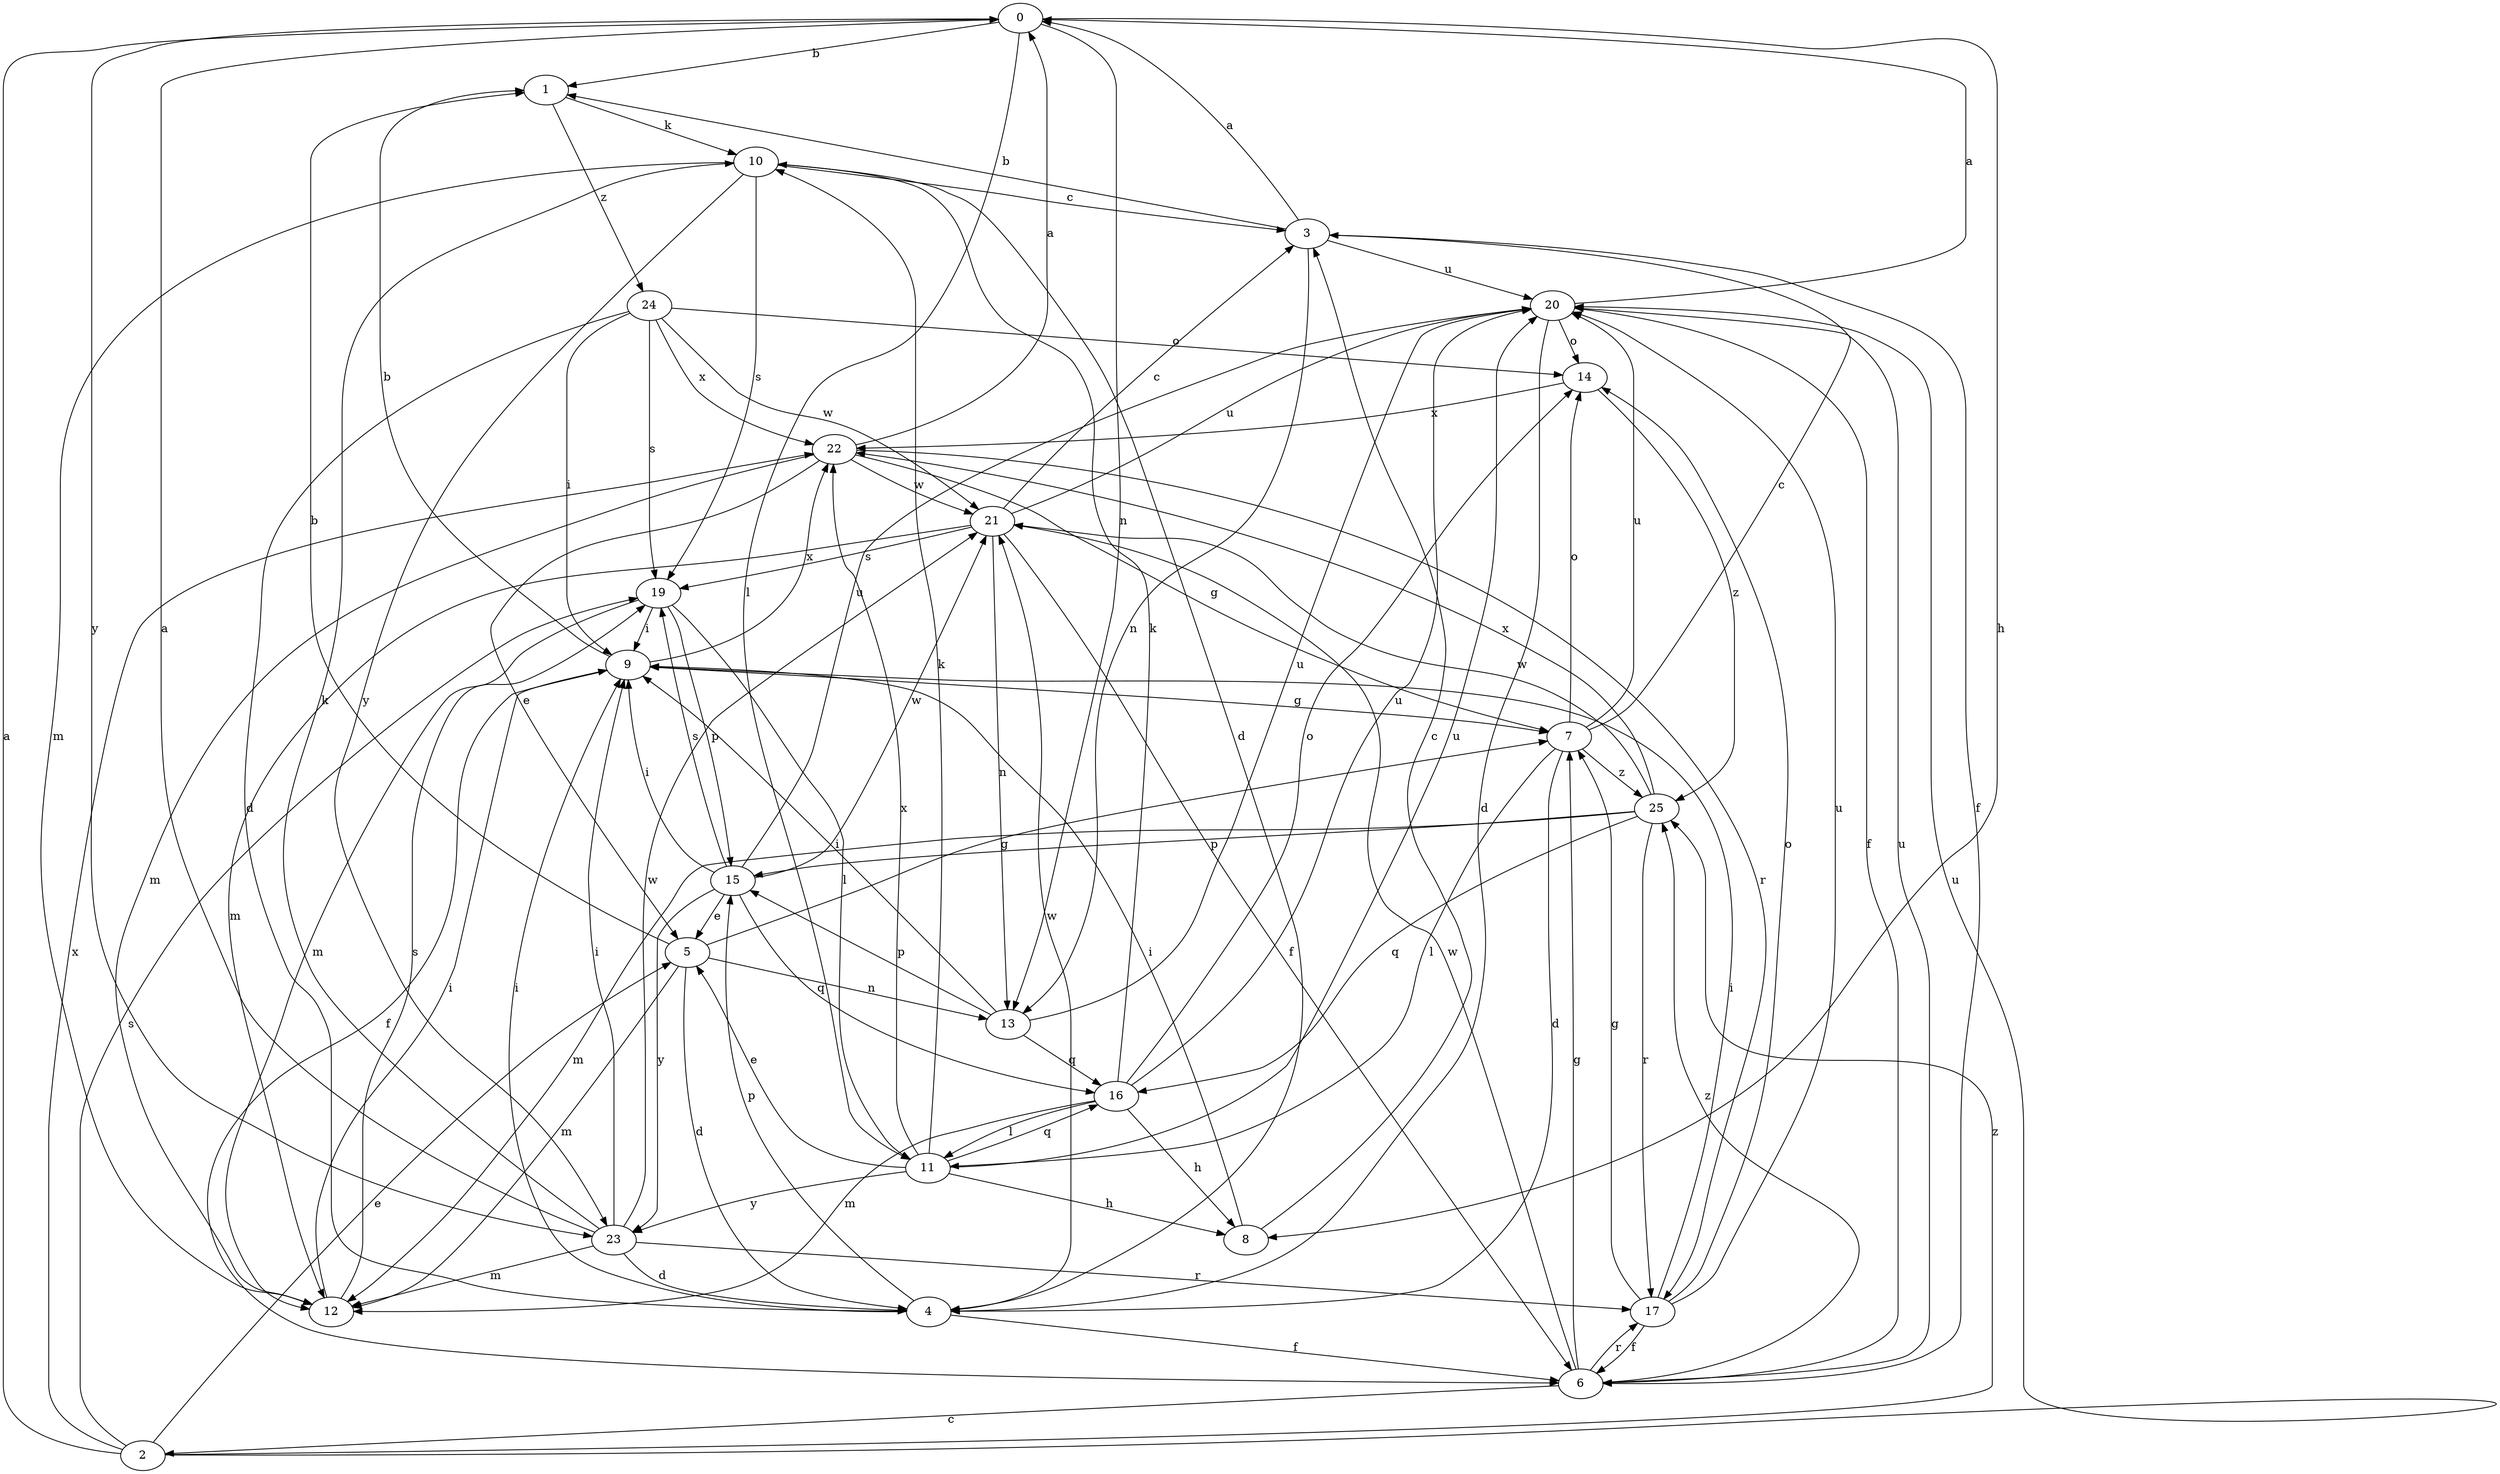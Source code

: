 strict digraph  {
0;
1;
2;
3;
4;
5;
6;
7;
8;
9;
10;
11;
12;
13;
14;
15;
16;
17;
19;
20;
21;
22;
23;
24;
25;
0 -> 1  [label=b];
0 -> 8  [label=h];
0 -> 11  [label=l];
0 -> 13  [label=n];
0 -> 23  [label=y];
1 -> 10  [label=k];
1 -> 24  [label=z];
2 -> 0  [label=a];
2 -> 5  [label=e];
2 -> 19  [label=s];
2 -> 20  [label=u];
2 -> 22  [label=x];
2 -> 25  [label=z];
3 -> 0  [label=a];
3 -> 1  [label=b];
3 -> 6  [label=f];
3 -> 13  [label=n];
3 -> 20  [label=u];
4 -> 6  [label=f];
4 -> 9  [label=i];
4 -> 15  [label=p];
4 -> 21  [label=w];
5 -> 1  [label=b];
5 -> 4  [label=d];
5 -> 7  [label=g];
5 -> 12  [label=m];
5 -> 13  [label=n];
6 -> 2  [label=c];
6 -> 7  [label=g];
6 -> 17  [label=r];
6 -> 20  [label=u];
6 -> 21  [label=w];
6 -> 25  [label=z];
7 -> 3  [label=c];
7 -> 4  [label=d];
7 -> 11  [label=l];
7 -> 14  [label=o];
7 -> 20  [label=u];
7 -> 25  [label=z];
8 -> 3  [label=c];
8 -> 9  [label=i];
9 -> 1  [label=b];
9 -> 6  [label=f];
9 -> 7  [label=g];
9 -> 22  [label=x];
10 -> 3  [label=c];
10 -> 4  [label=d];
10 -> 12  [label=m];
10 -> 19  [label=s];
10 -> 23  [label=y];
11 -> 5  [label=e];
11 -> 8  [label=h];
11 -> 10  [label=k];
11 -> 16  [label=q];
11 -> 20  [label=u];
11 -> 22  [label=x];
11 -> 23  [label=y];
12 -> 9  [label=i];
12 -> 19  [label=s];
13 -> 9  [label=i];
13 -> 15  [label=p];
13 -> 16  [label=q];
13 -> 20  [label=u];
14 -> 22  [label=x];
14 -> 25  [label=z];
15 -> 5  [label=e];
15 -> 9  [label=i];
15 -> 16  [label=q];
15 -> 19  [label=s];
15 -> 20  [label=u];
15 -> 21  [label=w];
15 -> 23  [label=y];
16 -> 8  [label=h];
16 -> 10  [label=k];
16 -> 11  [label=l];
16 -> 12  [label=m];
16 -> 14  [label=o];
16 -> 20  [label=u];
17 -> 6  [label=f];
17 -> 7  [label=g];
17 -> 9  [label=i];
17 -> 14  [label=o];
17 -> 20  [label=u];
19 -> 9  [label=i];
19 -> 11  [label=l];
19 -> 12  [label=m];
19 -> 15  [label=p];
20 -> 0  [label=a];
20 -> 4  [label=d];
20 -> 6  [label=f];
20 -> 14  [label=o];
21 -> 3  [label=c];
21 -> 6  [label=f];
21 -> 12  [label=m];
21 -> 13  [label=n];
21 -> 19  [label=s];
21 -> 20  [label=u];
22 -> 0  [label=a];
22 -> 5  [label=e];
22 -> 7  [label=g];
22 -> 12  [label=m];
22 -> 17  [label=r];
22 -> 21  [label=w];
23 -> 0  [label=a];
23 -> 4  [label=d];
23 -> 9  [label=i];
23 -> 10  [label=k];
23 -> 12  [label=m];
23 -> 17  [label=r];
23 -> 21  [label=w];
24 -> 4  [label=d];
24 -> 9  [label=i];
24 -> 14  [label=o];
24 -> 19  [label=s];
24 -> 21  [label=w];
24 -> 22  [label=x];
25 -> 12  [label=m];
25 -> 15  [label=p];
25 -> 16  [label=q];
25 -> 17  [label=r];
25 -> 21  [label=w];
25 -> 22  [label=x];
}
